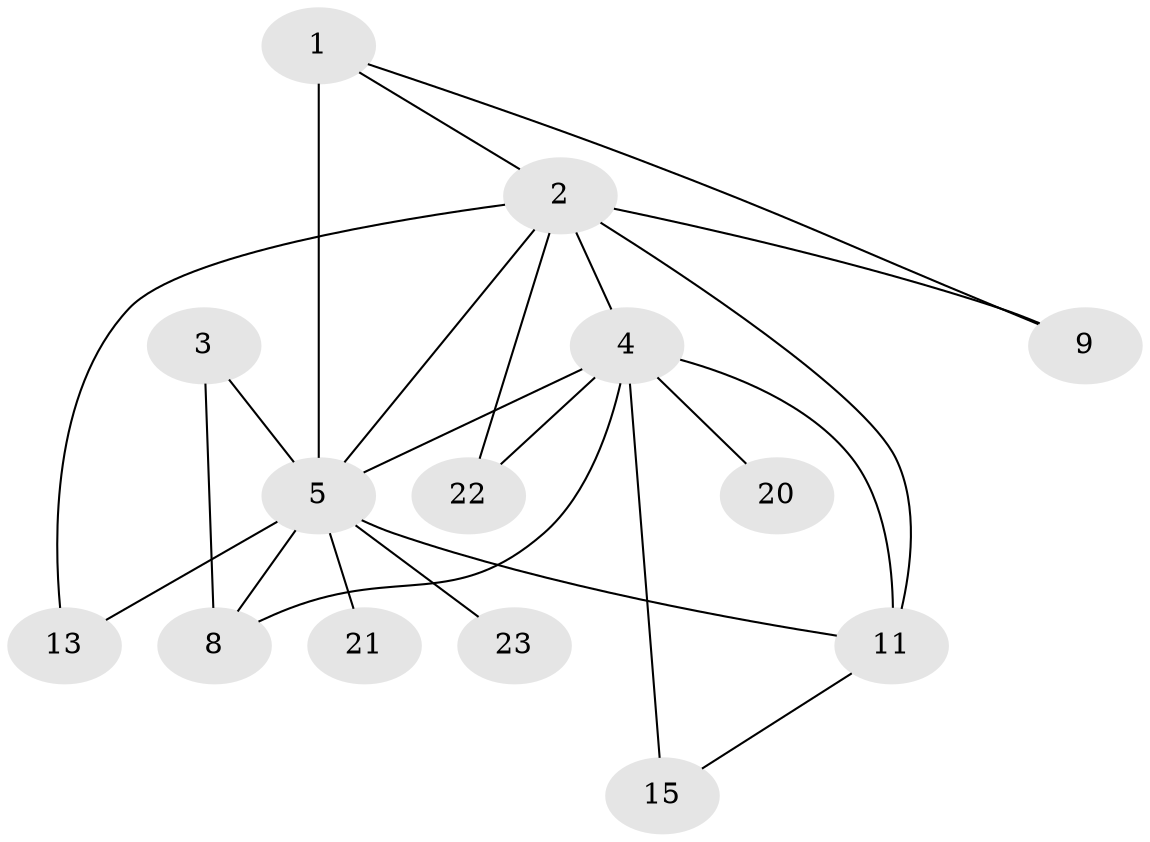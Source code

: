 // original degree distribution, {2: 0.2727272727272727, 4: 0.07792207792207792, 1: 0.23376623376623376, 3: 0.2077922077922078, 0: 0.12987012987012986, 5: 0.03896103896103896, 6: 0.012987012987012988, 7: 0.012987012987012988, 8: 0.012987012987012988}
// Generated by graph-tools (version 1.1) at 2025/48/03/04/25 22:48:20]
// undirected, 14 vertices, 23 edges
graph export_dot {
  node [color=gray90,style=filled];
  1;
  2;
  3;
  4;
  5;
  8;
  9;
  11;
  13;
  15;
  20;
  21;
  22;
  23;
  1 -- 2 [weight=1.0];
  1 -- 5 [weight=3.0];
  1 -- 9 [weight=1.0];
  2 -- 4 [weight=2.0];
  2 -- 5 [weight=3.0];
  2 -- 9 [weight=1.0];
  2 -- 11 [weight=3.0];
  2 -- 13 [weight=1.0];
  2 -- 22 [weight=1.0];
  3 -- 5 [weight=1.0];
  3 -- 8 [weight=2.0];
  4 -- 5 [weight=1.0];
  4 -- 8 [weight=1.0];
  4 -- 11 [weight=2.0];
  4 -- 15 [weight=2.0];
  4 -- 20 [weight=1.0];
  4 -- 22 [weight=1.0];
  5 -- 8 [weight=1.0];
  5 -- 11 [weight=1.0];
  5 -- 13 [weight=1.0];
  5 -- 21 [weight=1.0];
  5 -- 23 [weight=1.0];
  11 -- 15 [weight=1.0];
}
